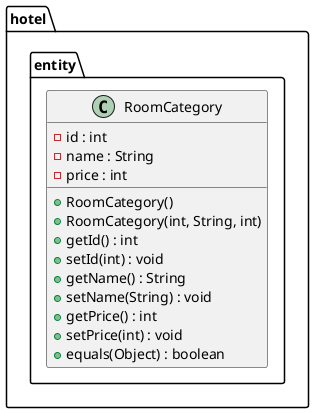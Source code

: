 @startuml

class hotel.entity.RoomCategory {
    - id : int
    - name : String
    - price : int
    + RoomCategory()
    + RoomCategory(int, String, int)
    + getId() : int
    + setId(int) : void
    + getName() : String
    + setName(String) : void
    + getPrice() : int
    + setPrice(int) : void
    + equals(Object) : boolean
}

@enduml